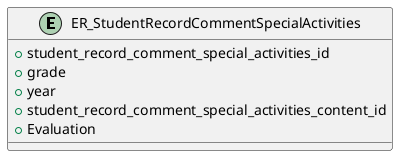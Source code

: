 @startuml

entity "ER_StudentRecordCommentSpecialActivities"{
    + student_record_comment_special_activities_id
    + grade
    + year
    + student_record_comment_special_activities_content_id
    + Evaluation
}
@enduml